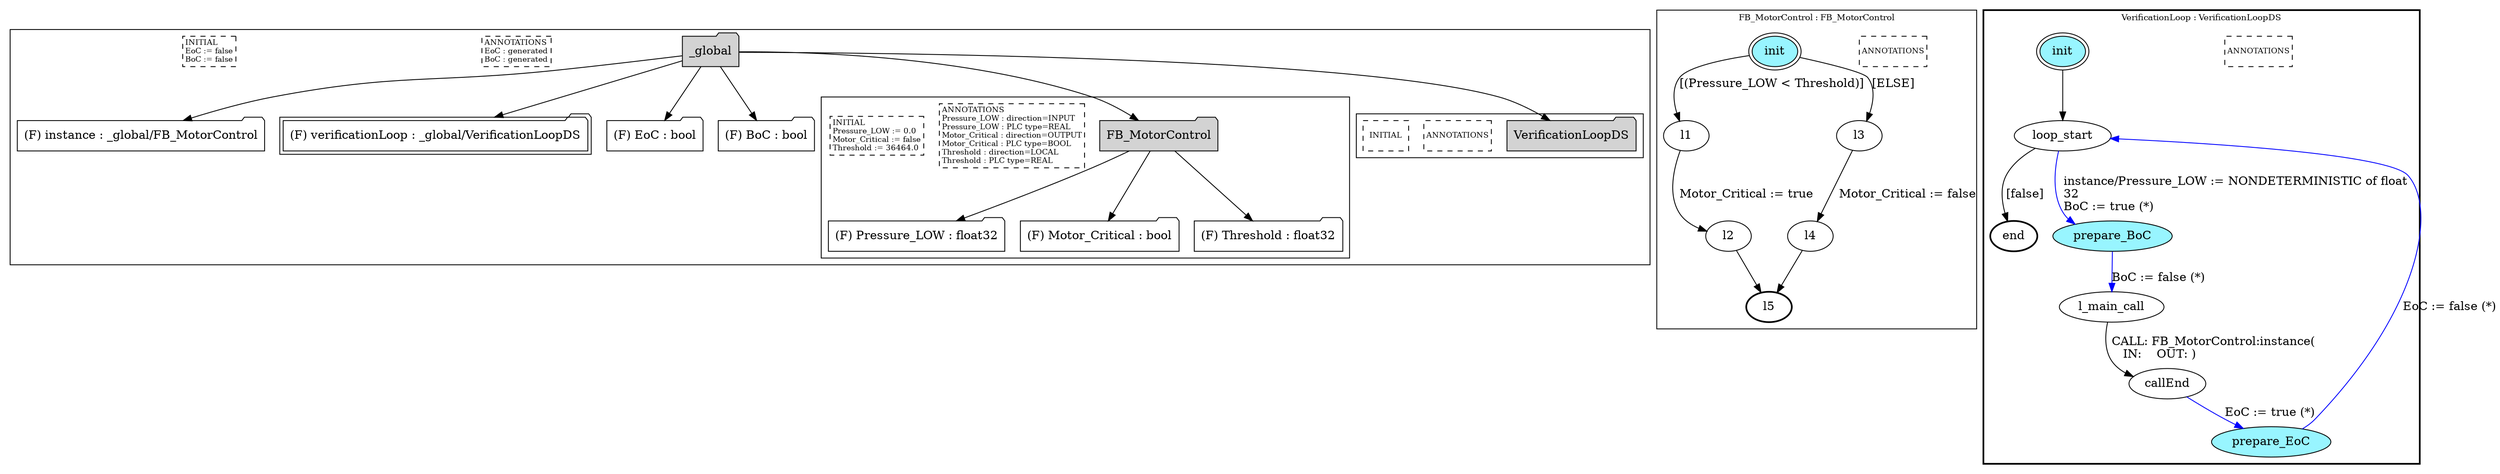 digraph G {
	subgraph cluster__global79488555 {
		node [shape="folder", style="filled"];
		//label="_global";
		_global79488555 [label="_global"];
		_global79488555 -> instance1557712937;
		instance1557712937 [label = "(F) instance : _global/FB_MotorControl", fillcolor="white" ];
		_global79488555 -> verificationLoop79362455;
		verificationLoop79362455 [label = "(F) verificationLoop : _global/VerificationLoopDS", fillcolor="white" , peripheries=2];
		_global79488555 -> EoC674659751;
		EoC674659751 [label = "(F) EoC : bool", fillcolor="white" ];
		_global79488555 -> BoC908139452;
		BoC908139452 [label = "(F) BoC : bool", fillcolor="white" ];
		_global79488555 -> FB_MotorControl2079332573;
		subgraph cluster_FB_MotorControl2079332573 {
			node [shape="folder", style="filled"];
			//label="FB_MotorControl";
			FB_MotorControl2079332573 [label="FB_MotorControl"];
			FB_MotorControl2079332573 -> Pressure_LOW1675905101;
			Pressure_LOW1675905101 [label = "(F) Pressure_LOW : float32", fillcolor="white" ];
			FB_MotorControl2079332573 -> Motor_Critical635340952;
			Motor_Critical635340952 [label = "(F) Motor_Critical : bool", fillcolor="white" ];
			FB_MotorControl2079332573 -> Threshold1179573791;
			Threshold1179573791 [label = "(F) Threshold : float32", fillcolor="white" ];
			
			annotations_pseudonode_FB_MotorControl2079332573 [
				label="ANNOTATIONS\lPressure_LOW : direction=INPUT\lPressure_LOW : PLC type=REAL\lMotor_Critical : direction=OUTPUT\lMotor_Critical : PLC type=BOOL\lThreshold : direction=LOCAL\lThreshold : PLC type=REAL\l",
				fontsize=9, margin="0.04,0.04", fillcolor="white", shape="rectangle", style="dashed"];
			initamt_pseudonode_FB_MotorControl2079332573 [
				label="INITIAL\lPressure_LOW := 0.0\lMotor_Critical := false\lThreshold := 36464.0\l",
				fontsize=9, margin="0.04,0.04", fillcolor="lightyellow", shape="rectangle", style="dashed"];
		}
		_global79488555 -> VerificationLoopDS521641809;
		subgraph cluster_VerificationLoopDS521641809 {
			node [shape="folder", style="filled"];
			//label="VerificationLoopDS";
			VerificationLoopDS521641809 [label="VerificationLoopDS"];
			
			annotations_pseudonode_VerificationLoopDS521641809 [
				label="ANNOTATIONS",
				fontsize=9, margin="0.04,0.04", fillcolor="white", shape="rectangle", style="dashed"];
			initamt_pseudonode_VerificationLoopDS521641809 [
				label="INITIAL",
				fontsize=9, margin="0.04,0.04", fillcolor="lightyellow", shape="rectangle", style="dashed"];
		}
		
		annotations_pseudonode__global79488555 [
			label="ANNOTATIONS\lEoC : generated\lBoC : generated\l",
			fontsize=9, margin="0.04,0.04", fillcolor="white", shape="rectangle", style="dashed"];
		initamt_pseudonode__global79488555 [
			label="INITIAL\lEoC := false\lBoC := false\l",
			fontsize=9, margin="0.04,0.04", fillcolor="lightyellow", shape="rectangle", style="dashed"];
	}
	subgraph clusterFB_MotorControl {
		node [style="filled"];
		color="black";
		fontsize=10;
		ranksep=0.4;
		
		label="FB_MotorControl : FB_MotorControl";
		
		annotations_pseudonode_FB_MotorControl [
			label="ANNOTATIONS",
			fontsize=9, margin="0.04,0.04", fillcolor="white", shape="rectangle", style="dashed"];
		
		init_FB_MotorControl [label="init", color="black", fillcolor="cadetblue1", peripheries=2, shape="ellipse"];
		l1_FB_MotorControl [label="l1", color="black", fillcolor="white", shape="ellipse"];
		l2_FB_MotorControl [label="l2", color="black", fillcolor="white", shape="ellipse"];
		l3_FB_MotorControl [label="l3", color="black", fillcolor="white", shape="ellipse"];
		l4_FB_MotorControl [label="l4", color="black", fillcolor="white", shape="ellipse"];
		l5_FB_MotorControl [label="l5", color="black", fillcolor="white", style=bold, shape="ellipse"];
		init_FB_MotorControl -> l1_FB_MotorControl [color="black", label="[(Pressure_LOW < Threshold)]"];
		l1_FB_MotorControl -> l2_FB_MotorControl [color="black", label="Motor_Critical := true"];
		init_FB_MotorControl -> l3_FB_MotorControl [color="black", label="[ELSE]"];
		l3_FB_MotorControl -> l4_FB_MotorControl [color="black", label="Motor_Critical := false"];
		l2_FB_MotorControl -> l5_FB_MotorControl [color="black", label=""];
		l4_FB_MotorControl -> l5_FB_MotorControl [color="black", label=""];
	}
	subgraph clusterVerificationLoop {
		node [style="filled"];
		style=bold;
		color="black";
		fontsize=10;
		ranksep=0.4;
		
		label="VerificationLoop : VerificationLoopDS";
		
		annotations_pseudonode_VerificationLoop [
			label="ANNOTATIONS",
			fontsize=9, margin="0.04,0.04", fillcolor="white", shape="rectangle", style="dashed"];
		
		init_VerificationLoop [label="init", color="black", fillcolor="cadetblue1", peripheries=2, shape="ellipse"];
		end_VerificationLoop [label="end", color="black", fillcolor="cadetblue1", style=bold, shape="ellipse"];
		loop_start_VerificationLoop [label="loop_start", color="black", fillcolor="white", shape="ellipse"];
		prepare_BoC_VerificationLoop [label="prepare_BoC", color="black", fillcolor="cadetblue1", shape="ellipse"];
		l_main_call_VerificationLoop [label="l_main_call", color="black", fillcolor="white", shape="ellipse"];
		callEnd_VerificationLoop [label="callEnd", color="black", fillcolor="white", shape="ellipse"];
		prepare_EoC_VerificationLoop [label="prepare_EoC", color="black", fillcolor="cadetblue1", shape="ellipse"];
		init_VerificationLoop -> loop_start_VerificationLoop [color="black", label=""];
		loop_start_VerificationLoop -> prepare_BoC_VerificationLoop [color="blue", label="instance/Pressure_LOW := NONDETERMINISTIC of float\l32\lBoC := true (*)\l"];
		prepare_BoC_VerificationLoop -> l_main_call_VerificationLoop [color="blue", label="BoC := false (*)"];
		l_main_call_VerificationLoop -> callEnd_VerificationLoop [color="black", label="CALL: FB_MotorControl:instance(\l   IN:    OUT: )\l"];
		callEnd_VerificationLoop -> prepare_EoC_VerificationLoop [color="blue", label="EoC := true (*)"];
		prepare_EoC_VerificationLoop -> loop_start_VerificationLoop [color="blue", label="EoC := false (*)"];
		loop_start_VerificationLoop -> end_VerificationLoop [color="black", label="[false]"];
	}
}

